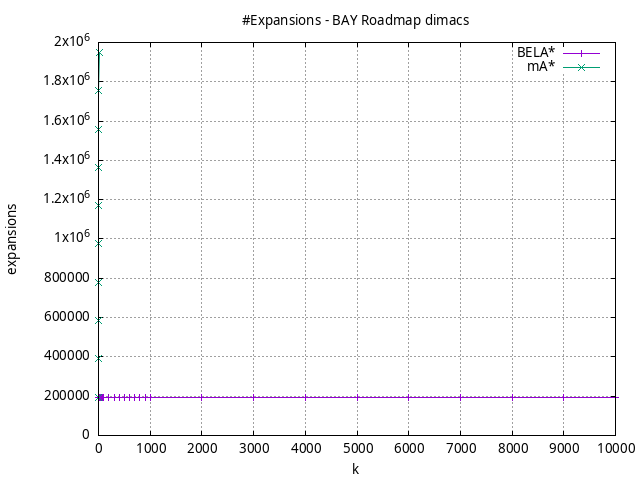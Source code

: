 #!/usr/bin/gnuplot
# -*- coding: utf-8 -*-
#
# results/roadmap/dimacs/BAY/USA-road-d.BAY.heuristic.expansions.gnuplot
#
# Started on 01/09/2024 14:35:49
# Author: Carlos Linares López
set grid
set xlabel "k"
set ylabel "expansions"

set title "#Expansions - BAY Roadmap dimacs"

set terminal png enhanced font "Ariel,10"
set output 'USA-road-d.BAY.heuristic.expansions.png'

plot "-" title "BELA*"      with linesp, "-" title "mA*"      with linesp

	1 194967.9
	2 194970.12
	3 194972.38
	4 194973.51
	5 194975.37
	6 194976.08
	7 194977.45
	8 194978.15
	9 194979.62
	10 194980.22
	20 194985.47
	30 194989.58
	40 194992.62
	50 194994.91
	60 194996.76
	70 194998.06
	80 194999.54
	90 195000.82
	100 195001.82
	200 195009.05
	300 195013.59
	400 195017.19
	500 195019.96
	600 195022.46
	700 195024.17
	800 195025.85
	900 195027.6
	1000 195028.84
	2000 195037.7
	3000 195043.42
	4000 195047.57
	5000 195050.65
	6000 195053.19
	7000 195055.48
	8000 195057.55
	9000 195059.24
	10000 195060.48
end
	1 194967.9
	2 389939.2
	3 584911.24
	4 779882.48
	5 974856.67
	6 1169819.08
	7 1364793.22
	8 1559762.99
	9 1754739.27
	10 1949710.03
end
